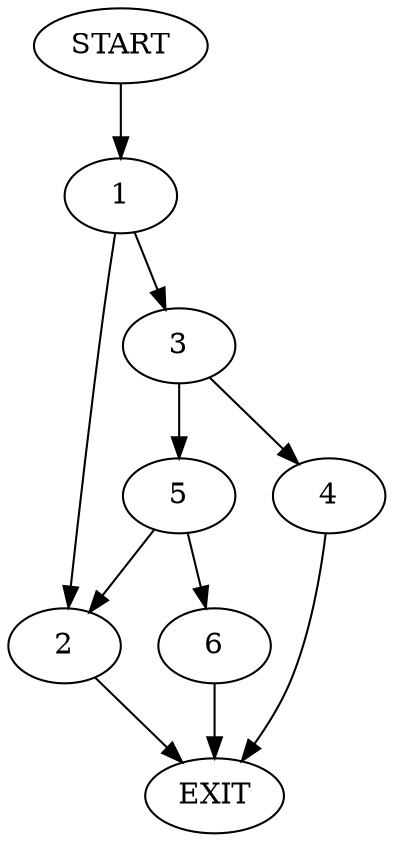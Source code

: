 digraph {
0 [label="START"]
7 [label="EXIT"]
0 -> 1
1 -> 2
1 -> 3
3 -> 4
3 -> 5
2 -> 7
4 -> 7
5 -> 6
5 -> 2
6 -> 7
}
